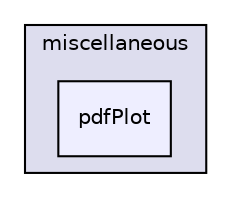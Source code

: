 digraph "applications/utilities/postProcessing/miscellaneous/pdfPlot" {
  bgcolor=transparent;
  compound=true
  node [ fontsize="10", fontname="Helvetica"];
  edge [ labelfontsize="10", labelfontname="Helvetica"];
  subgraph clusterdir_2e3c7ef0b2b6965fe976cda0e513e145 {
    graph [ bgcolor="#ddddee", pencolor="black", label="miscellaneous" fontname="Helvetica", fontsize="10", URL="dir_2e3c7ef0b2b6965fe976cda0e513e145.html"]
  dir_42905428d13b9b886edeba9950866e5a [shape=box, label="pdfPlot", style="filled", fillcolor="#eeeeff", pencolor="black", URL="dir_42905428d13b9b886edeba9950866e5a.html"];
  }
}
